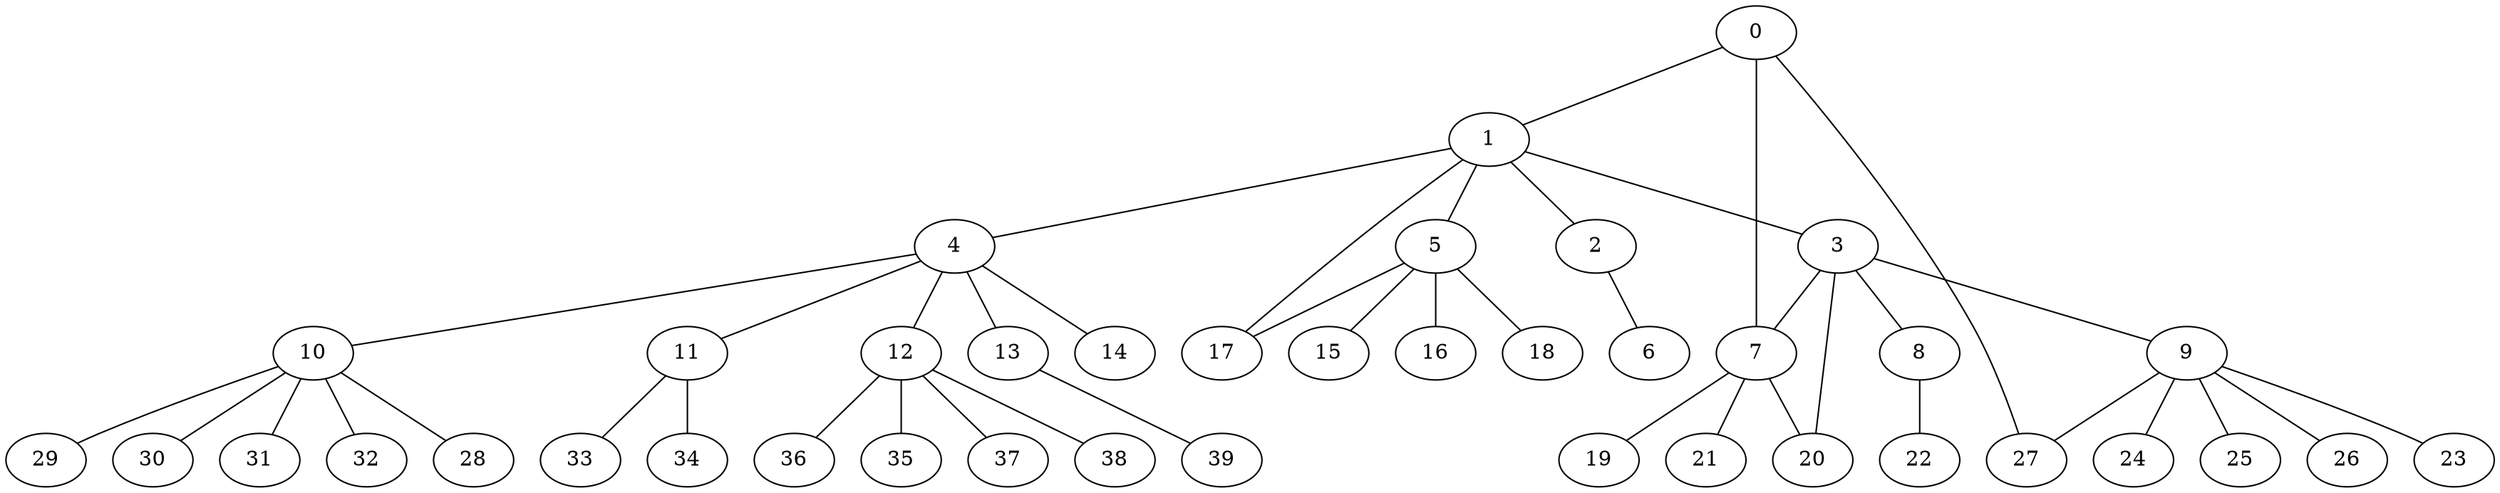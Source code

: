 
graph graphname {
    0 -- 1
0 -- 27
0 -- 7
1 -- 2
1 -- 3
1 -- 4
1 -- 5
1 -- 17
2 -- 6
3 -- 8
3 -- 9
3 -- 7
3 -- 20
4 -- 10
4 -- 11
4 -- 12
4 -- 13
4 -- 14
5 -- 16
5 -- 18
5 -- 17
5 -- 15
7 -- 19
7 -- 20
7 -- 21
8 -- 22
9 -- 23
9 -- 24
9 -- 25
9 -- 26
9 -- 27
10 -- 32
10 -- 28
10 -- 29
10 -- 30
10 -- 31
11 -- 33
11 -- 34
12 -- 36
12 -- 35
12 -- 37
12 -- 38
13 -- 39

}

